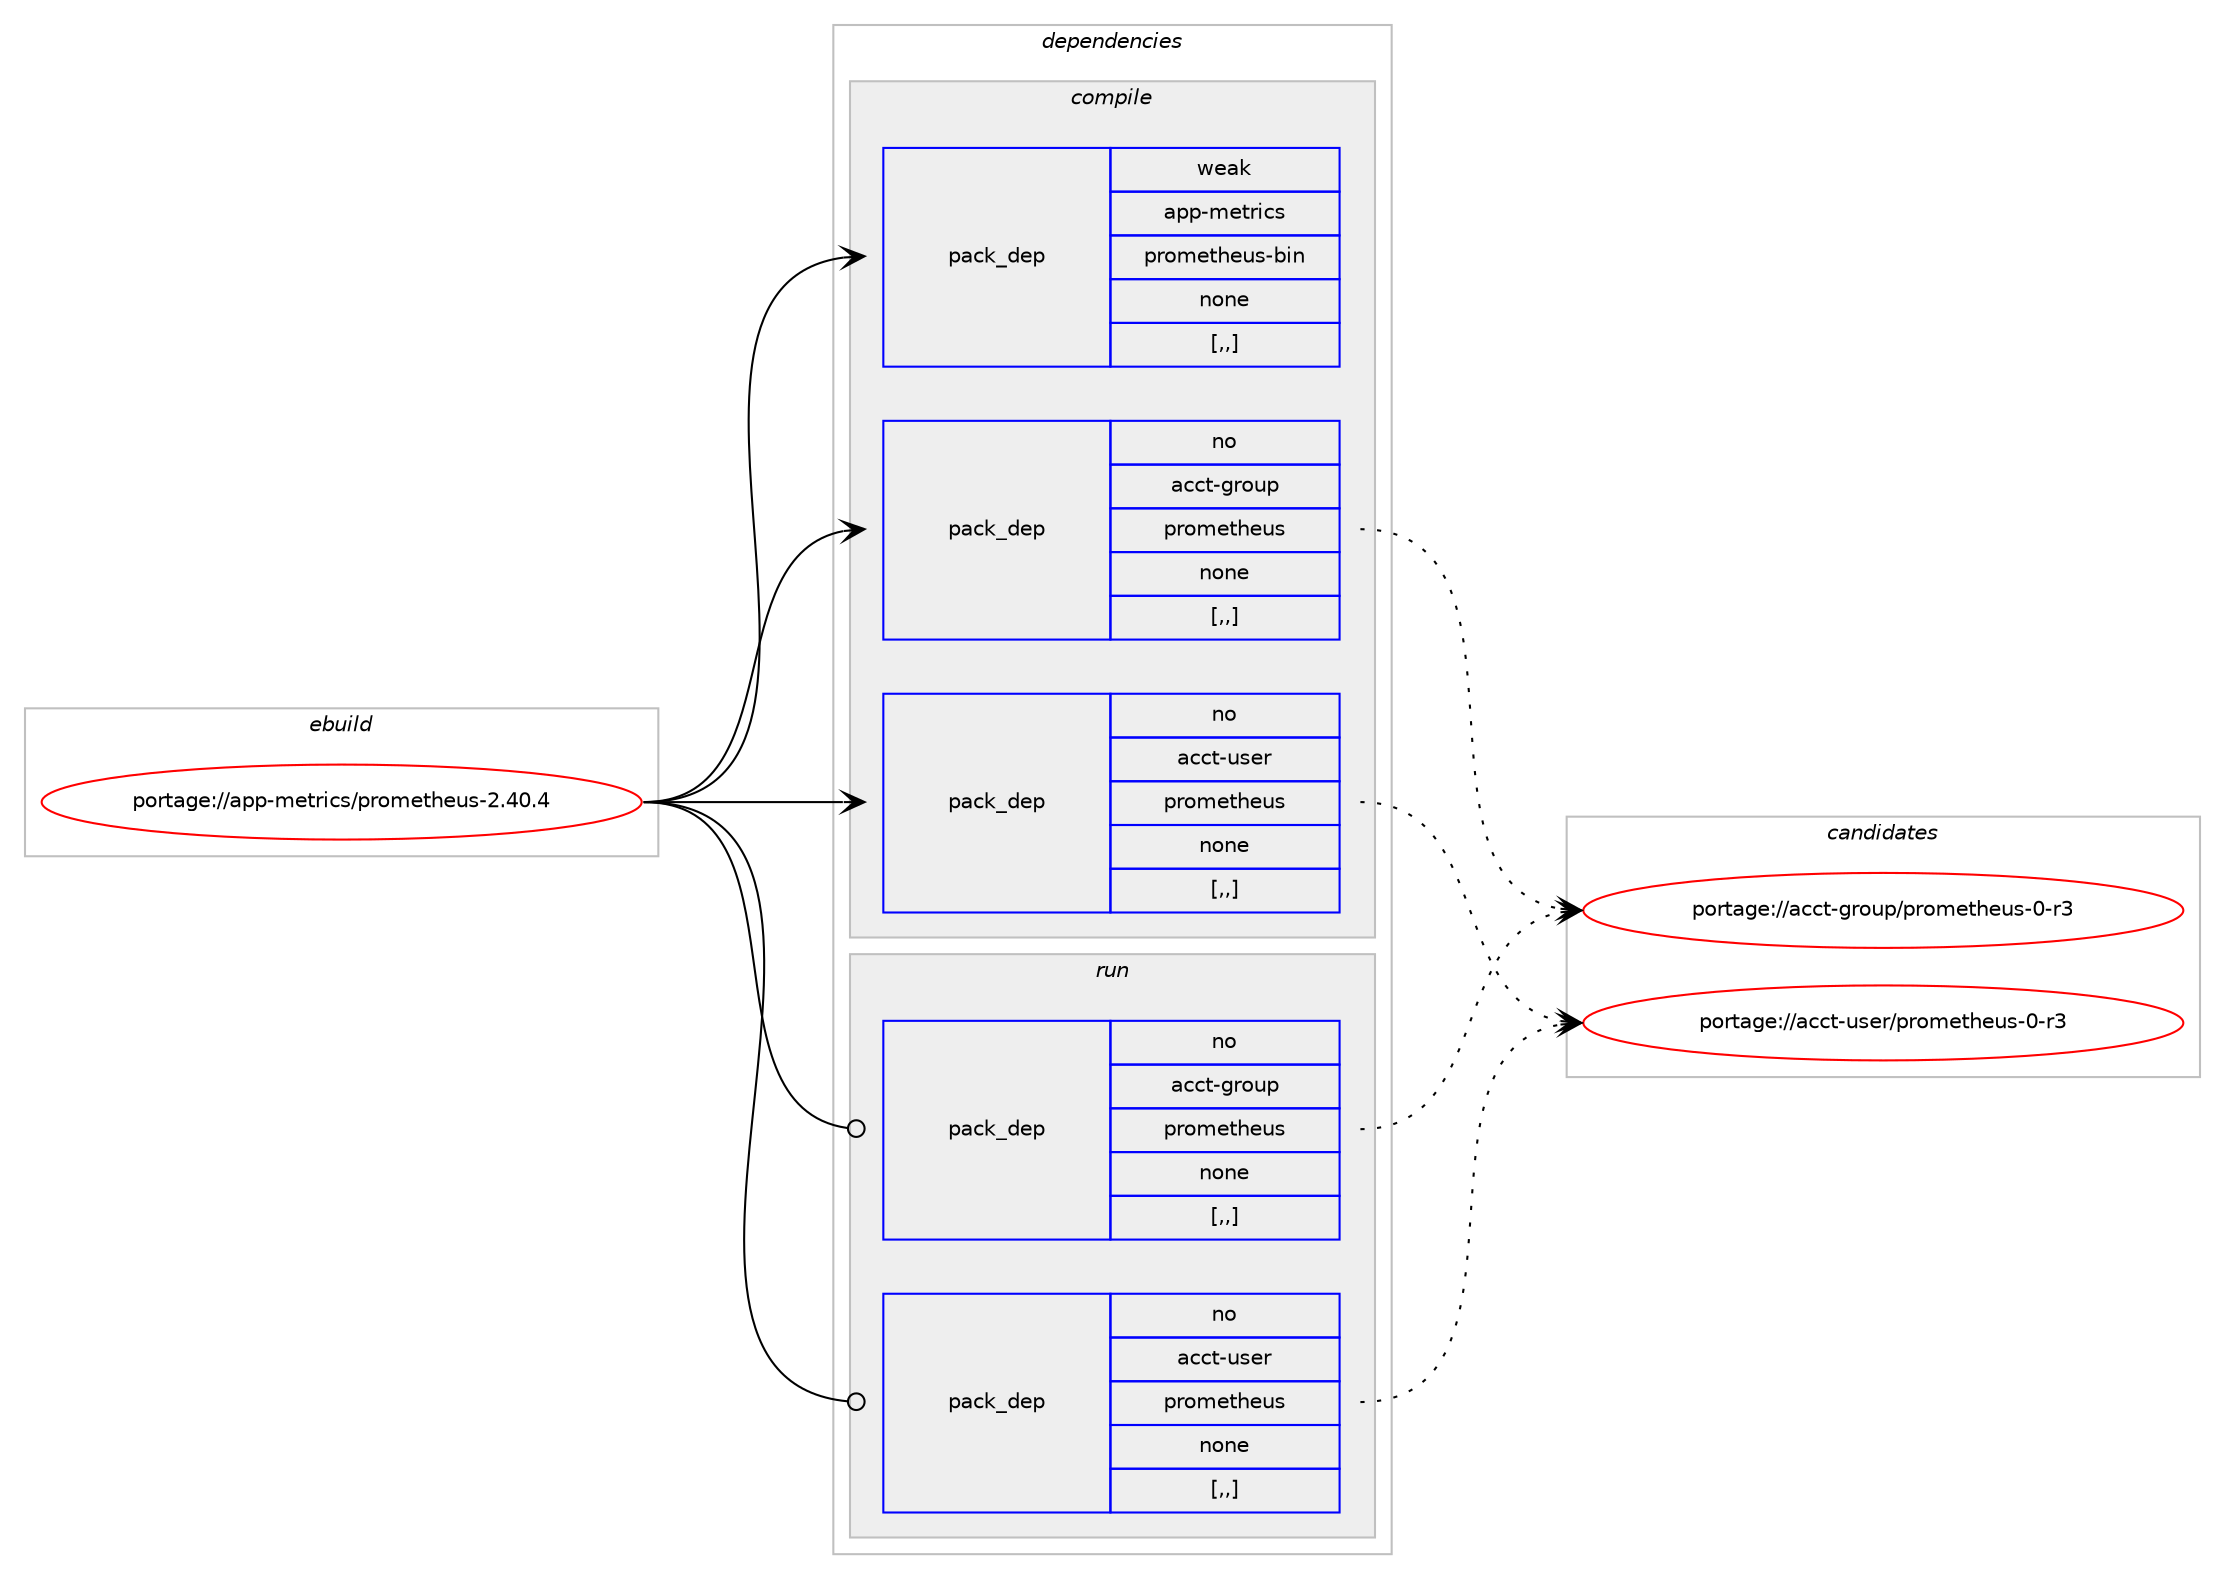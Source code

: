 digraph prolog {

# *************
# Graph options
# *************

newrank=true;
concentrate=true;
compound=true;
graph [rankdir=LR,fontname=Helvetica,fontsize=10,ranksep=1.5];#, ranksep=2.5, nodesep=0.2];
edge  [arrowhead=vee];
node  [fontname=Helvetica,fontsize=10];

# **********
# The ebuild
# **********

subgraph cluster_leftcol {
color=gray;
rank=same;
label=<<i>ebuild</i>>;
id [label="portage://app-metrics/prometheus-2.40.4", color=red, width=4, href="../app-metrics/prometheus-2.40.4.svg"];
}

# ****************
# The dependencies
# ****************

subgraph cluster_midcol {
color=gray;
label=<<i>dependencies</i>>;
subgraph cluster_compile {
fillcolor="#eeeeee";
style=filled;
label=<<i>compile</i>>;
subgraph pack26693 {
dependency38106 [label=<<TABLE BORDER="0" CELLBORDER="1" CELLSPACING="0" CELLPADDING="4" WIDTH="220"><TR><TD ROWSPAN="6" CELLPADDING="30">pack_dep</TD></TR><TR><TD WIDTH="110">no</TD></TR><TR><TD>acct-group</TD></TR><TR><TD>prometheus</TD></TR><TR><TD>none</TD></TR><TR><TD>[,,]</TD></TR></TABLE>>, shape=none, color=blue];
}
id:e -> dependency38106:w [weight=20,style="solid",arrowhead="vee"];
subgraph pack26694 {
dependency38107 [label=<<TABLE BORDER="0" CELLBORDER="1" CELLSPACING="0" CELLPADDING="4" WIDTH="220"><TR><TD ROWSPAN="6" CELLPADDING="30">pack_dep</TD></TR><TR><TD WIDTH="110">no</TD></TR><TR><TD>acct-user</TD></TR><TR><TD>prometheus</TD></TR><TR><TD>none</TD></TR><TR><TD>[,,]</TD></TR></TABLE>>, shape=none, color=blue];
}
id:e -> dependency38107:w [weight=20,style="solid",arrowhead="vee"];
subgraph pack26695 {
dependency38108 [label=<<TABLE BORDER="0" CELLBORDER="1" CELLSPACING="0" CELLPADDING="4" WIDTH="220"><TR><TD ROWSPAN="6" CELLPADDING="30">pack_dep</TD></TR><TR><TD WIDTH="110">weak</TD></TR><TR><TD>app-metrics</TD></TR><TR><TD>prometheus-bin</TD></TR><TR><TD>none</TD></TR><TR><TD>[,,]</TD></TR></TABLE>>, shape=none, color=blue];
}
id:e -> dependency38108:w [weight=20,style="solid",arrowhead="vee"];
}
subgraph cluster_compileandrun {
fillcolor="#eeeeee";
style=filled;
label=<<i>compile and run</i>>;
}
subgraph cluster_run {
fillcolor="#eeeeee";
style=filled;
label=<<i>run</i>>;
subgraph pack26696 {
dependency38109 [label=<<TABLE BORDER="0" CELLBORDER="1" CELLSPACING="0" CELLPADDING="4" WIDTH="220"><TR><TD ROWSPAN="6" CELLPADDING="30">pack_dep</TD></TR><TR><TD WIDTH="110">no</TD></TR><TR><TD>acct-group</TD></TR><TR><TD>prometheus</TD></TR><TR><TD>none</TD></TR><TR><TD>[,,]</TD></TR></TABLE>>, shape=none, color=blue];
}
id:e -> dependency38109:w [weight=20,style="solid",arrowhead="odot"];
subgraph pack26697 {
dependency38110 [label=<<TABLE BORDER="0" CELLBORDER="1" CELLSPACING="0" CELLPADDING="4" WIDTH="220"><TR><TD ROWSPAN="6" CELLPADDING="30">pack_dep</TD></TR><TR><TD WIDTH="110">no</TD></TR><TR><TD>acct-user</TD></TR><TR><TD>prometheus</TD></TR><TR><TD>none</TD></TR><TR><TD>[,,]</TD></TR></TABLE>>, shape=none, color=blue];
}
id:e -> dependency38110:w [weight=20,style="solid",arrowhead="odot"];
}
}

# **************
# The candidates
# **************

subgraph cluster_choices {
rank=same;
color=gray;
label=<<i>candidates</i>>;

subgraph choice26693 {
color=black;
nodesep=1;
choice979999116451031141111171124711211411110910111610410111711545484511451 [label="portage://acct-group/prometheus-0-r3", color=red, width=4,href="../acct-group/prometheus-0-r3.svg"];
dependency38106:e -> choice979999116451031141111171124711211411110910111610410111711545484511451:w [style=dotted,weight="100"];
}
subgraph choice26694 {
color=black;
nodesep=1;
choice979999116451171151011144711211411110910111610410111711545484511451 [label="portage://acct-user/prometheus-0-r3", color=red, width=4,href="../acct-user/prometheus-0-r3.svg"];
dependency38107:e -> choice979999116451171151011144711211411110910111610410111711545484511451:w [style=dotted,weight="100"];
}
subgraph choice26695 {
color=black;
nodesep=1;
}
subgraph choice26696 {
color=black;
nodesep=1;
choice979999116451031141111171124711211411110910111610410111711545484511451 [label="portage://acct-group/prometheus-0-r3", color=red, width=4,href="../acct-group/prometheus-0-r3.svg"];
dependency38109:e -> choice979999116451031141111171124711211411110910111610410111711545484511451:w [style=dotted,weight="100"];
}
subgraph choice26697 {
color=black;
nodesep=1;
choice979999116451171151011144711211411110910111610410111711545484511451 [label="portage://acct-user/prometheus-0-r3", color=red, width=4,href="../acct-user/prometheus-0-r3.svg"];
dependency38110:e -> choice979999116451171151011144711211411110910111610410111711545484511451:w [style=dotted,weight="100"];
}
}

}
